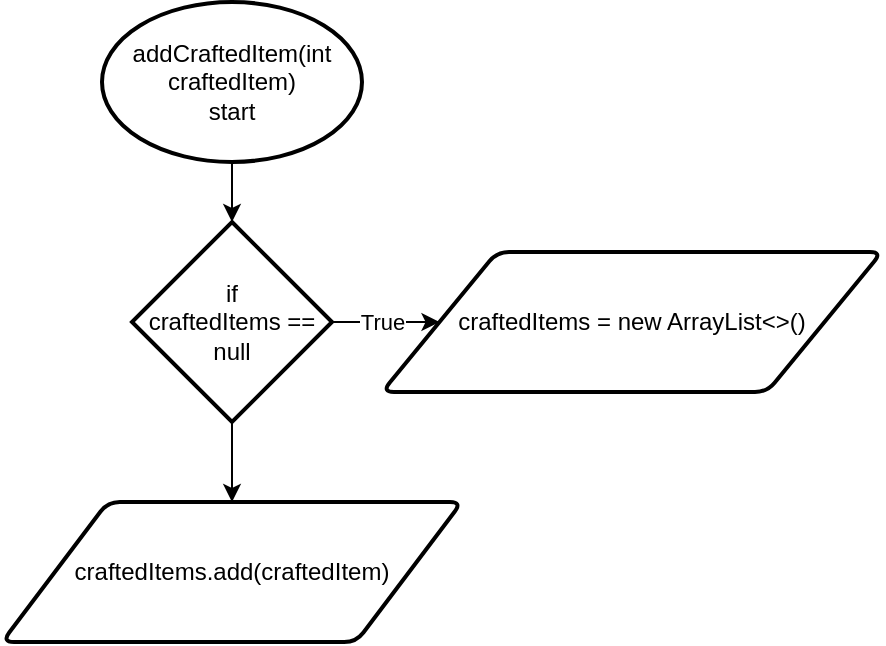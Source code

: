 <mxfile version="21.7.5" type="google">
  <diagram name="Page-1" id="qkoVWmD_cnXDyvF0Rwu9">
    <mxGraphModel grid="1" page="1" gridSize="10" guides="1" tooltips="1" connect="1" arrows="1" fold="1" pageScale="1" pageWidth="827" pageHeight="1169" math="0" shadow="0">
      <root>
        <mxCell id="0" />
        <mxCell id="1" parent="0" />
        <mxCell id="hwQj0R5gIppEyMcP6Q6H-6" value="" style="edgeStyle=orthogonalEdgeStyle;rounded=0;orthogonalLoop=1;jettySize=auto;html=1;" edge="1" parent="1" source="hwQj0R5gIppEyMcP6Q6H-1" target="hwQj0R5gIppEyMcP6Q6H-2">
          <mxGeometry relative="1" as="geometry" />
        </mxCell>
        <mxCell id="hwQj0R5gIppEyMcP6Q6H-1" value="addCraftedItem(int craftedItem)&lt;br&gt;start" style="strokeWidth=2;html=1;shape=mxgraph.flowchart.start_1;whiteSpace=wrap;" vertex="1" parent="1">
          <mxGeometry x="360" y="330" width="130" height="80" as="geometry" />
        </mxCell>
        <mxCell id="hwQj0R5gIppEyMcP6Q6H-4" value="" style="edgeStyle=orthogonalEdgeStyle;rounded=0;orthogonalLoop=1;jettySize=auto;html=1;" edge="1" parent="1" source="hwQj0R5gIppEyMcP6Q6H-2" target="hwQj0R5gIppEyMcP6Q6H-3">
          <mxGeometry relative="1" as="geometry" />
        </mxCell>
        <mxCell id="hwQj0R5gIppEyMcP6Q6H-5" value="True" style="edgeLabel;html=1;align=center;verticalAlign=middle;resizable=0;points=[];" connectable="0" vertex="1" parent="hwQj0R5gIppEyMcP6Q6H-4">
          <mxGeometry x="0.337" y="-3" relative="1" as="geometry">
            <mxPoint x="-1" y="-3" as="offset" />
          </mxGeometry>
        </mxCell>
        <mxCell id="hwQj0R5gIppEyMcP6Q6H-8" value="" style="edgeStyle=orthogonalEdgeStyle;rounded=0;orthogonalLoop=1;jettySize=auto;html=1;" edge="1" parent="1" source="hwQj0R5gIppEyMcP6Q6H-2" target="hwQj0R5gIppEyMcP6Q6H-7">
          <mxGeometry relative="1" as="geometry" />
        </mxCell>
        <mxCell id="hwQj0R5gIppEyMcP6Q6H-2" value="if&lt;br&gt;craftedItems == null" style="strokeWidth=2;html=1;shape=mxgraph.flowchart.decision;whiteSpace=wrap;" vertex="1" parent="1">
          <mxGeometry x="375" y="440" width="100" height="100" as="geometry" />
        </mxCell>
        <mxCell id="hwQj0R5gIppEyMcP6Q6H-3" value="craftedItems = new ArrayList&amp;lt;&amp;gt;()" style="shape=parallelogram;html=1;strokeWidth=2;perimeter=parallelogramPerimeter;whiteSpace=wrap;rounded=1;arcSize=12;size=0.23;" vertex="1" parent="1">
          <mxGeometry x="500" y="455" width="250" height="70" as="geometry" />
        </mxCell>
        <mxCell id="hwQj0R5gIppEyMcP6Q6H-7" value="craftedItems.add(craftedItem)" style="shape=parallelogram;html=1;strokeWidth=2;perimeter=parallelogramPerimeter;whiteSpace=wrap;rounded=1;arcSize=12;size=0.23;" vertex="1" parent="1">
          <mxGeometry x="310" y="580" width="230" height="70" as="geometry" />
        </mxCell>
      </root>
    </mxGraphModel>
  </diagram>
</mxfile>

